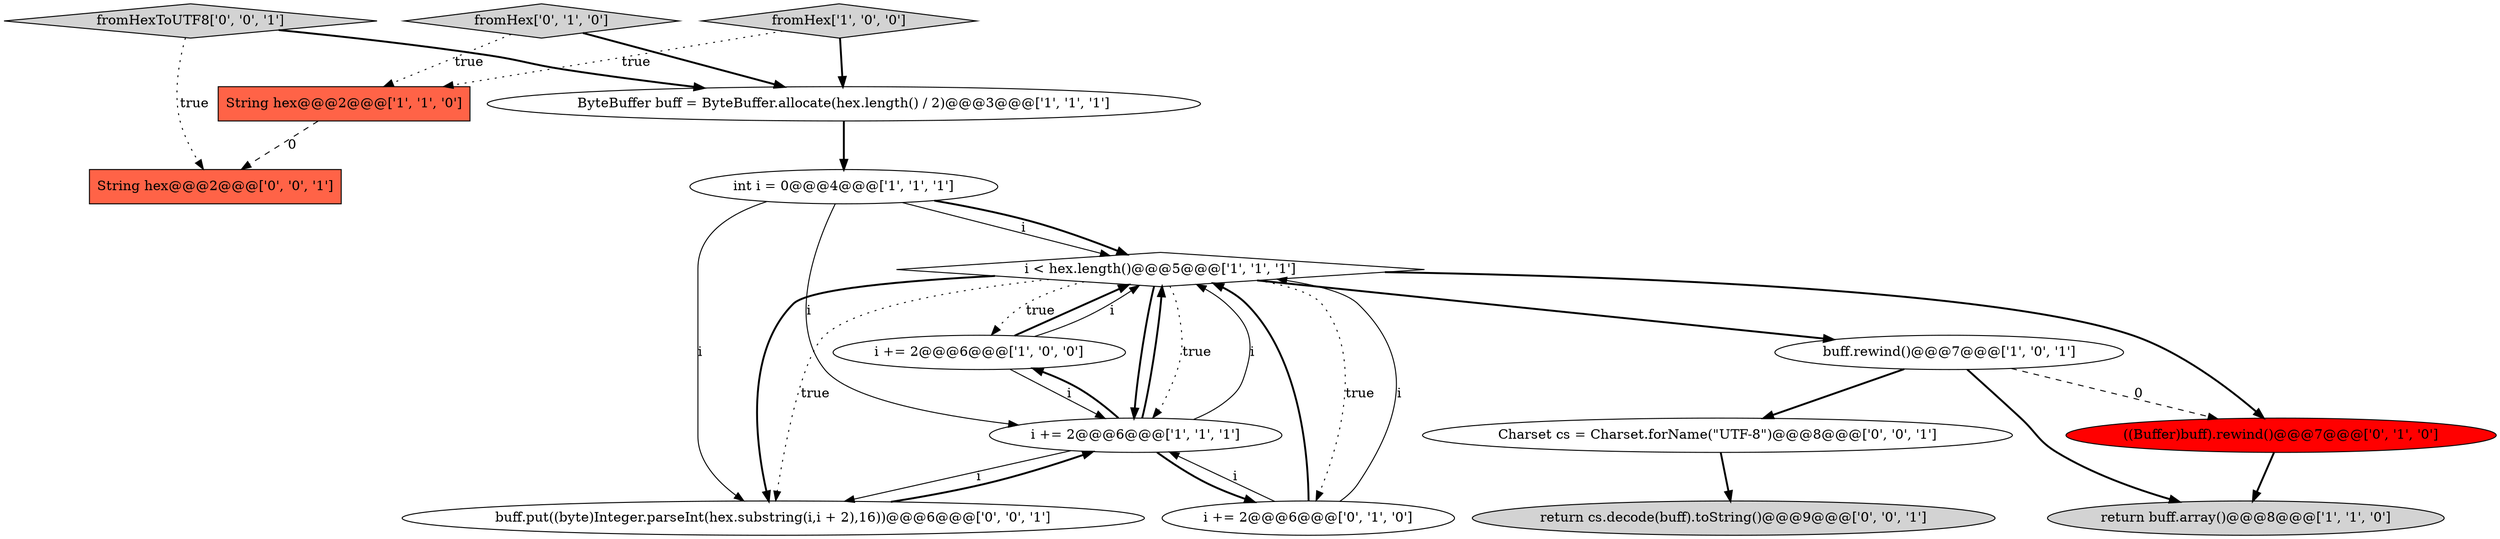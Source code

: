 digraph {
14 [style = filled, label = "return cs.decode(buff).toString()@@@9@@@['0', '0', '1']", fillcolor = lightgray, shape = ellipse image = "AAA0AAABBB3BBB"];
15 [style = filled, label = "String hex@@@2@@@['0', '0', '1']", fillcolor = tomato, shape = box image = "AAA0AAABBB3BBB"];
5 [style = filled, label = "String hex@@@2@@@['1', '1', '0']", fillcolor = tomato, shape = box image = "AAA0AAABBB1BBB"];
2 [style = filled, label = "buff.rewind()@@@7@@@['1', '0', '1']", fillcolor = white, shape = ellipse image = "AAA0AAABBB1BBB"];
8 [style = filled, label = "return buff.array()@@@8@@@['1', '1', '0']", fillcolor = lightgray, shape = ellipse image = "AAA0AAABBB1BBB"];
9 [style = filled, label = "fromHex['0', '1', '0']", fillcolor = lightgray, shape = diamond image = "AAA0AAABBB2BBB"];
1 [style = filled, label = "i += 2@@@6@@@['1', '0', '0']", fillcolor = white, shape = ellipse image = "AAA0AAABBB1BBB"];
10 [style = filled, label = "((Buffer)buff).rewind()@@@7@@@['0', '1', '0']", fillcolor = red, shape = ellipse image = "AAA1AAABBB2BBB"];
16 [style = filled, label = "fromHexToUTF8['0', '0', '1']", fillcolor = lightgray, shape = diamond image = "AAA0AAABBB3BBB"];
12 [style = filled, label = "buff.put((byte)Integer.parseInt(hex.substring(i,i + 2),16))@@@6@@@['0', '0', '1']", fillcolor = white, shape = ellipse image = "AAA0AAABBB3BBB"];
7 [style = filled, label = "i < hex.length()@@@5@@@['1', '1', '1']", fillcolor = white, shape = diamond image = "AAA0AAABBB1BBB"];
13 [style = filled, label = "Charset cs = Charset.forName(\"UTF-8\")@@@8@@@['0', '0', '1']", fillcolor = white, shape = ellipse image = "AAA0AAABBB3BBB"];
6 [style = filled, label = "ByteBuffer buff = ByteBuffer.allocate(hex.length() / 2)@@@3@@@['1', '1', '1']", fillcolor = white, shape = ellipse image = "AAA0AAABBB1BBB"];
4 [style = filled, label = "i += 2@@@6@@@['1', '1', '1']", fillcolor = white, shape = ellipse image = "AAA0AAABBB1BBB"];
11 [style = filled, label = "i += 2@@@6@@@['0', '1', '0']", fillcolor = white, shape = ellipse image = "AAA0AAABBB2BBB"];
0 [style = filled, label = "fromHex['1', '0', '0']", fillcolor = lightgray, shape = diamond image = "AAA0AAABBB1BBB"];
3 [style = filled, label = "int i = 0@@@4@@@['1', '1', '1']", fillcolor = white, shape = ellipse image = "AAA0AAABBB1BBB"];
4->7 [style = solid, label="i"];
4->12 [style = solid, label="i"];
6->3 [style = bold, label=""];
0->5 [style = dotted, label="true"];
11->4 [style = solid, label="i"];
0->6 [style = bold, label=""];
7->10 [style = bold, label=""];
7->12 [style = bold, label=""];
16->6 [style = bold, label=""];
3->7 [style = solid, label="i"];
11->7 [style = solid, label="i"];
7->4 [style = bold, label=""];
1->4 [style = solid, label="i"];
1->7 [style = bold, label=""];
4->7 [style = bold, label=""];
2->10 [style = dashed, label="0"];
9->6 [style = bold, label=""];
3->4 [style = solid, label="i"];
2->13 [style = bold, label=""];
7->12 [style = dotted, label="true"];
3->12 [style = solid, label="i"];
7->11 [style = dotted, label="true"];
10->8 [style = bold, label=""];
12->4 [style = bold, label=""];
3->7 [style = bold, label=""];
7->2 [style = bold, label=""];
7->4 [style = dotted, label="true"];
4->1 [style = bold, label=""];
4->11 [style = bold, label=""];
7->1 [style = dotted, label="true"];
5->15 [style = dashed, label="0"];
13->14 [style = bold, label=""];
11->7 [style = bold, label=""];
1->7 [style = solid, label="i"];
2->8 [style = bold, label=""];
16->15 [style = dotted, label="true"];
9->5 [style = dotted, label="true"];
}
